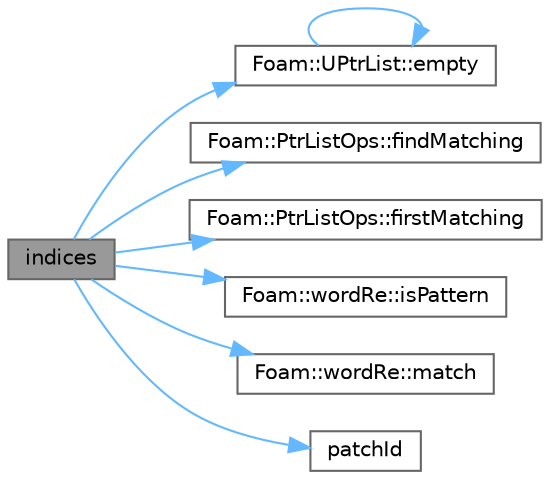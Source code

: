 digraph "indices"
{
 // LATEX_PDF_SIZE
  bgcolor="transparent";
  edge [fontname=Helvetica,fontsize=10,labelfontname=Helvetica,labelfontsize=10];
  node [fontname=Helvetica,fontsize=10,shape=box,height=0.2,width=0.4];
  rankdir="LR";
  Node1 [id="Node000001",label="indices",height=0.2,width=0.4,color="gray40", fillcolor="grey60", style="filled", fontcolor="black",tooltip=" "];
  Node1 -> Node2 [id="edge1_Node000001_Node000002",color="steelblue1",style="solid",tooltip=" "];
  Node2 [id="Node000002",label="Foam::UPtrList::empty",height=0.2,width=0.4,color="grey40", fillcolor="white", style="filled",URL="$classFoam_1_1UPtrList.html#a3f6fc5de06a318920d84f3c3742db07f",tooltip=" "];
  Node2 -> Node2 [id="edge2_Node000002_Node000002",color="steelblue1",style="solid",tooltip=" "];
  Node1 -> Node3 [id="edge3_Node000001_Node000003",color="steelblue1",style="solid",tooltip=" "];
  Node3 [id="Node000003",label="Foam::PtrListOps::findMatching",height=0.2,width=0.4,color="grey40", fillcolor="white", style="filled",URL="$namespaceFoam_1_1PtrListOps.html#aa616414aba335a05d3325e5e65e977a5",tooltip=" "];
  Node1 -> Node4 [id="edge4_Node000001_Node000004",color="steelblue1",style="solid",tooltip=" "];
  Node4 [id="Node000004",label="Foam::PtrListOps::firstMatching",height=0.2,width=0.4,color="grey40", fillcolor="white", style="filled",URL="$namespaceFoam_1_1PtrListOps.html#ab6c43616edabf4d28f31daa90d08db6b",tooltip=" "];
  Node1 -> Node5 [id="edge5_Node000001_Node000005",color="steelblue1",style="solid",tooltip=" "];
  Node5 [id="Node000005",label="Foam::wordRe::isPattern",height=0.2,width=0.4,color="grey40", fillcolor="white", style="filled",URL="$classFoam_1_1wordRe.html#ac7d8484f2a6a8f3349dd68f192c3614f",tooltip=" "];
  Node1 -> Node6 [id="edge6_Node000001_Node000006",color="steelblue1",style="solid",tooltip=" "];
  Node6 [id="Node000006",label="Foam::wordRe::match",height=0.2,width=0.4,color="grey40", fillcolor="white", style="filled",URL="$classFoam_1_1wordRe.html#af53beb66e081360611826d2d43e170c1",tooltip=" "];
  Node1 -> Node7 [id="edge7_Node000001_Node000007",color="steelblue1",style="solid",tooltip=" "];
  Node7 [id="Node000007",label="patchId",height=0.2,width=0.4,color="grey40", fillcolor="white", style="filled",URL="$interrogateWallPatches_8H.html#a331bf146c76d695e9b2b9d4e7e1ebd2c",tooltip=" "];
}
